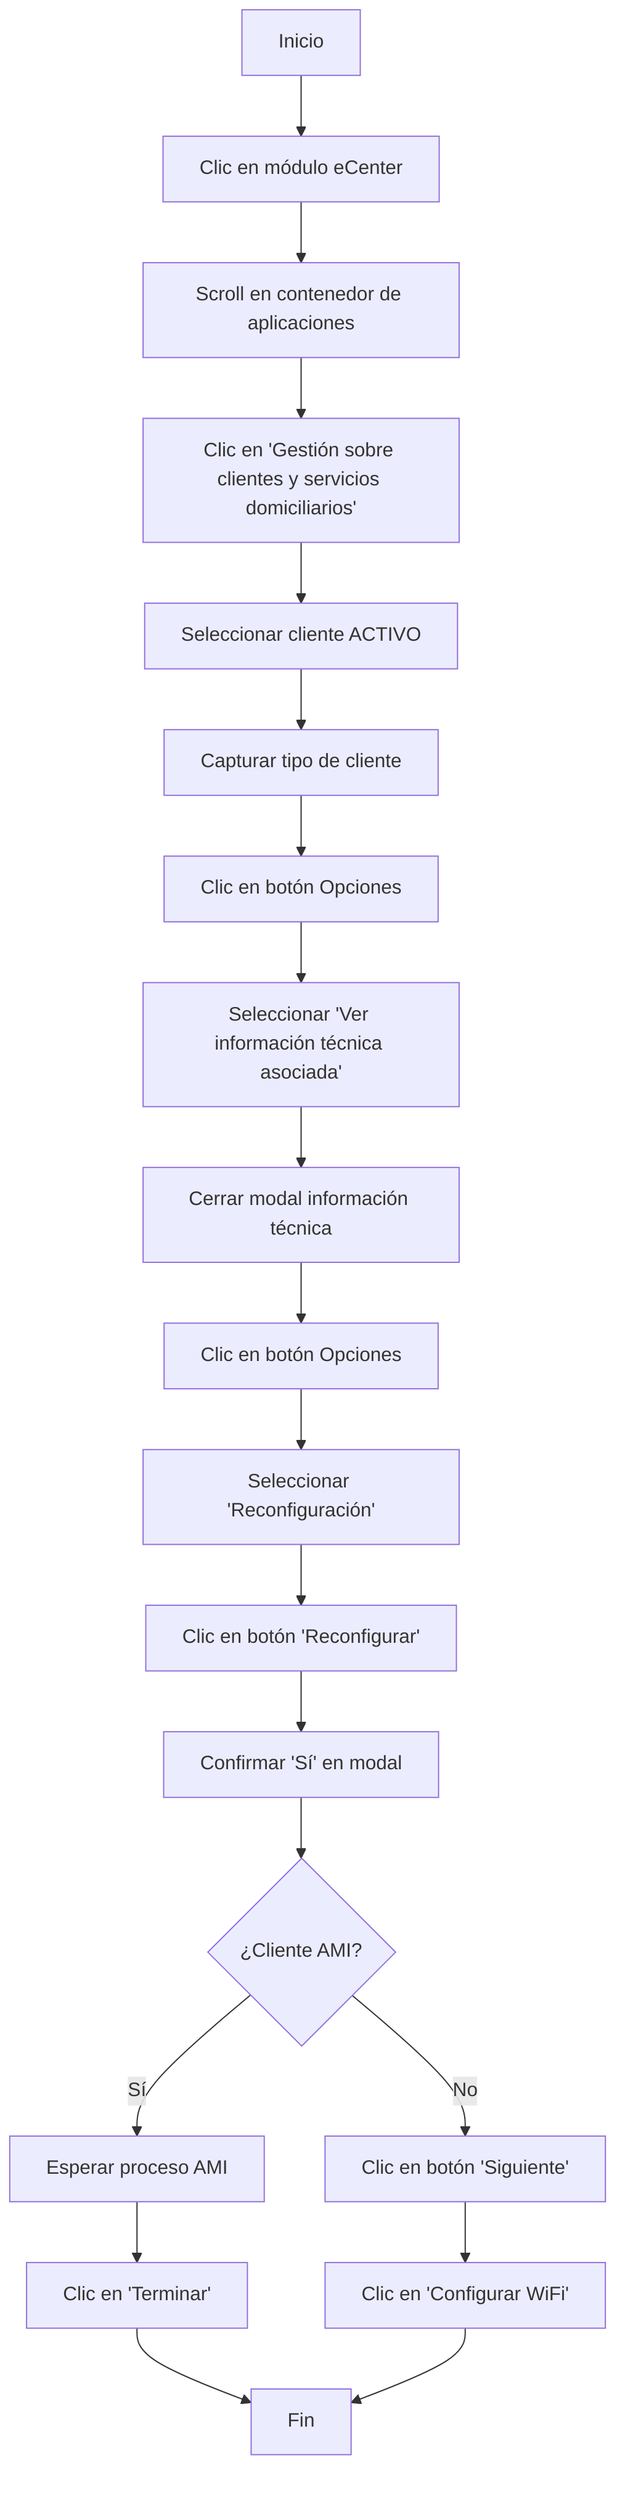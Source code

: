 flowchart TD
    A[Inicio] --> B[Clic en módulo eCenter]
    B --> C[Scroll en contenedor de aplicaciones]
    C --> D[Clic en 'Gestión sobre clientes y servicios domiciliarios']

    D --> E[Seleccionar cliente ACTIVO]
    E --> F[Capturar tipo de cliente]

    F --> G[Clic en botón Opciones]
    G --> H[Seleccionar 'Ver información técnica asociada']
    H --> I[Cerrar modal información técnica]

    I --> J[Clic en botón Opciones]
    J --> K[Seleccionar 'Reconfiguración']
    K --> L[Clic en botón 'Reconfigurar']
    L --> M[Confirmar 'Sí' en modal]

    M --> N{¿Cliente AMI?}
    N -- Sí --> O[Esperar proceso AMI] --> P[Clic en 'Terminar']
    N -- No --> Q[Clic en botón 'Siguiente'] --> R[Clic en 'Configurar WiFi']

    P --> S[Fin]
    R --> S[Fin]

    %% %% Estilo para resaltar pasos de interacción con Opciones
    %% classDef opciones fill:#e6f7ff,stroke:#1a73e8,stroke-width:2px;
    %% class G,H,I,J,K,L,M opciones

    %% %% Estilo para decisiones
    %% classDef decision fill:#fff3cd,stroke:#f0ad4e,stroke-width:2px;
    %% class N decision